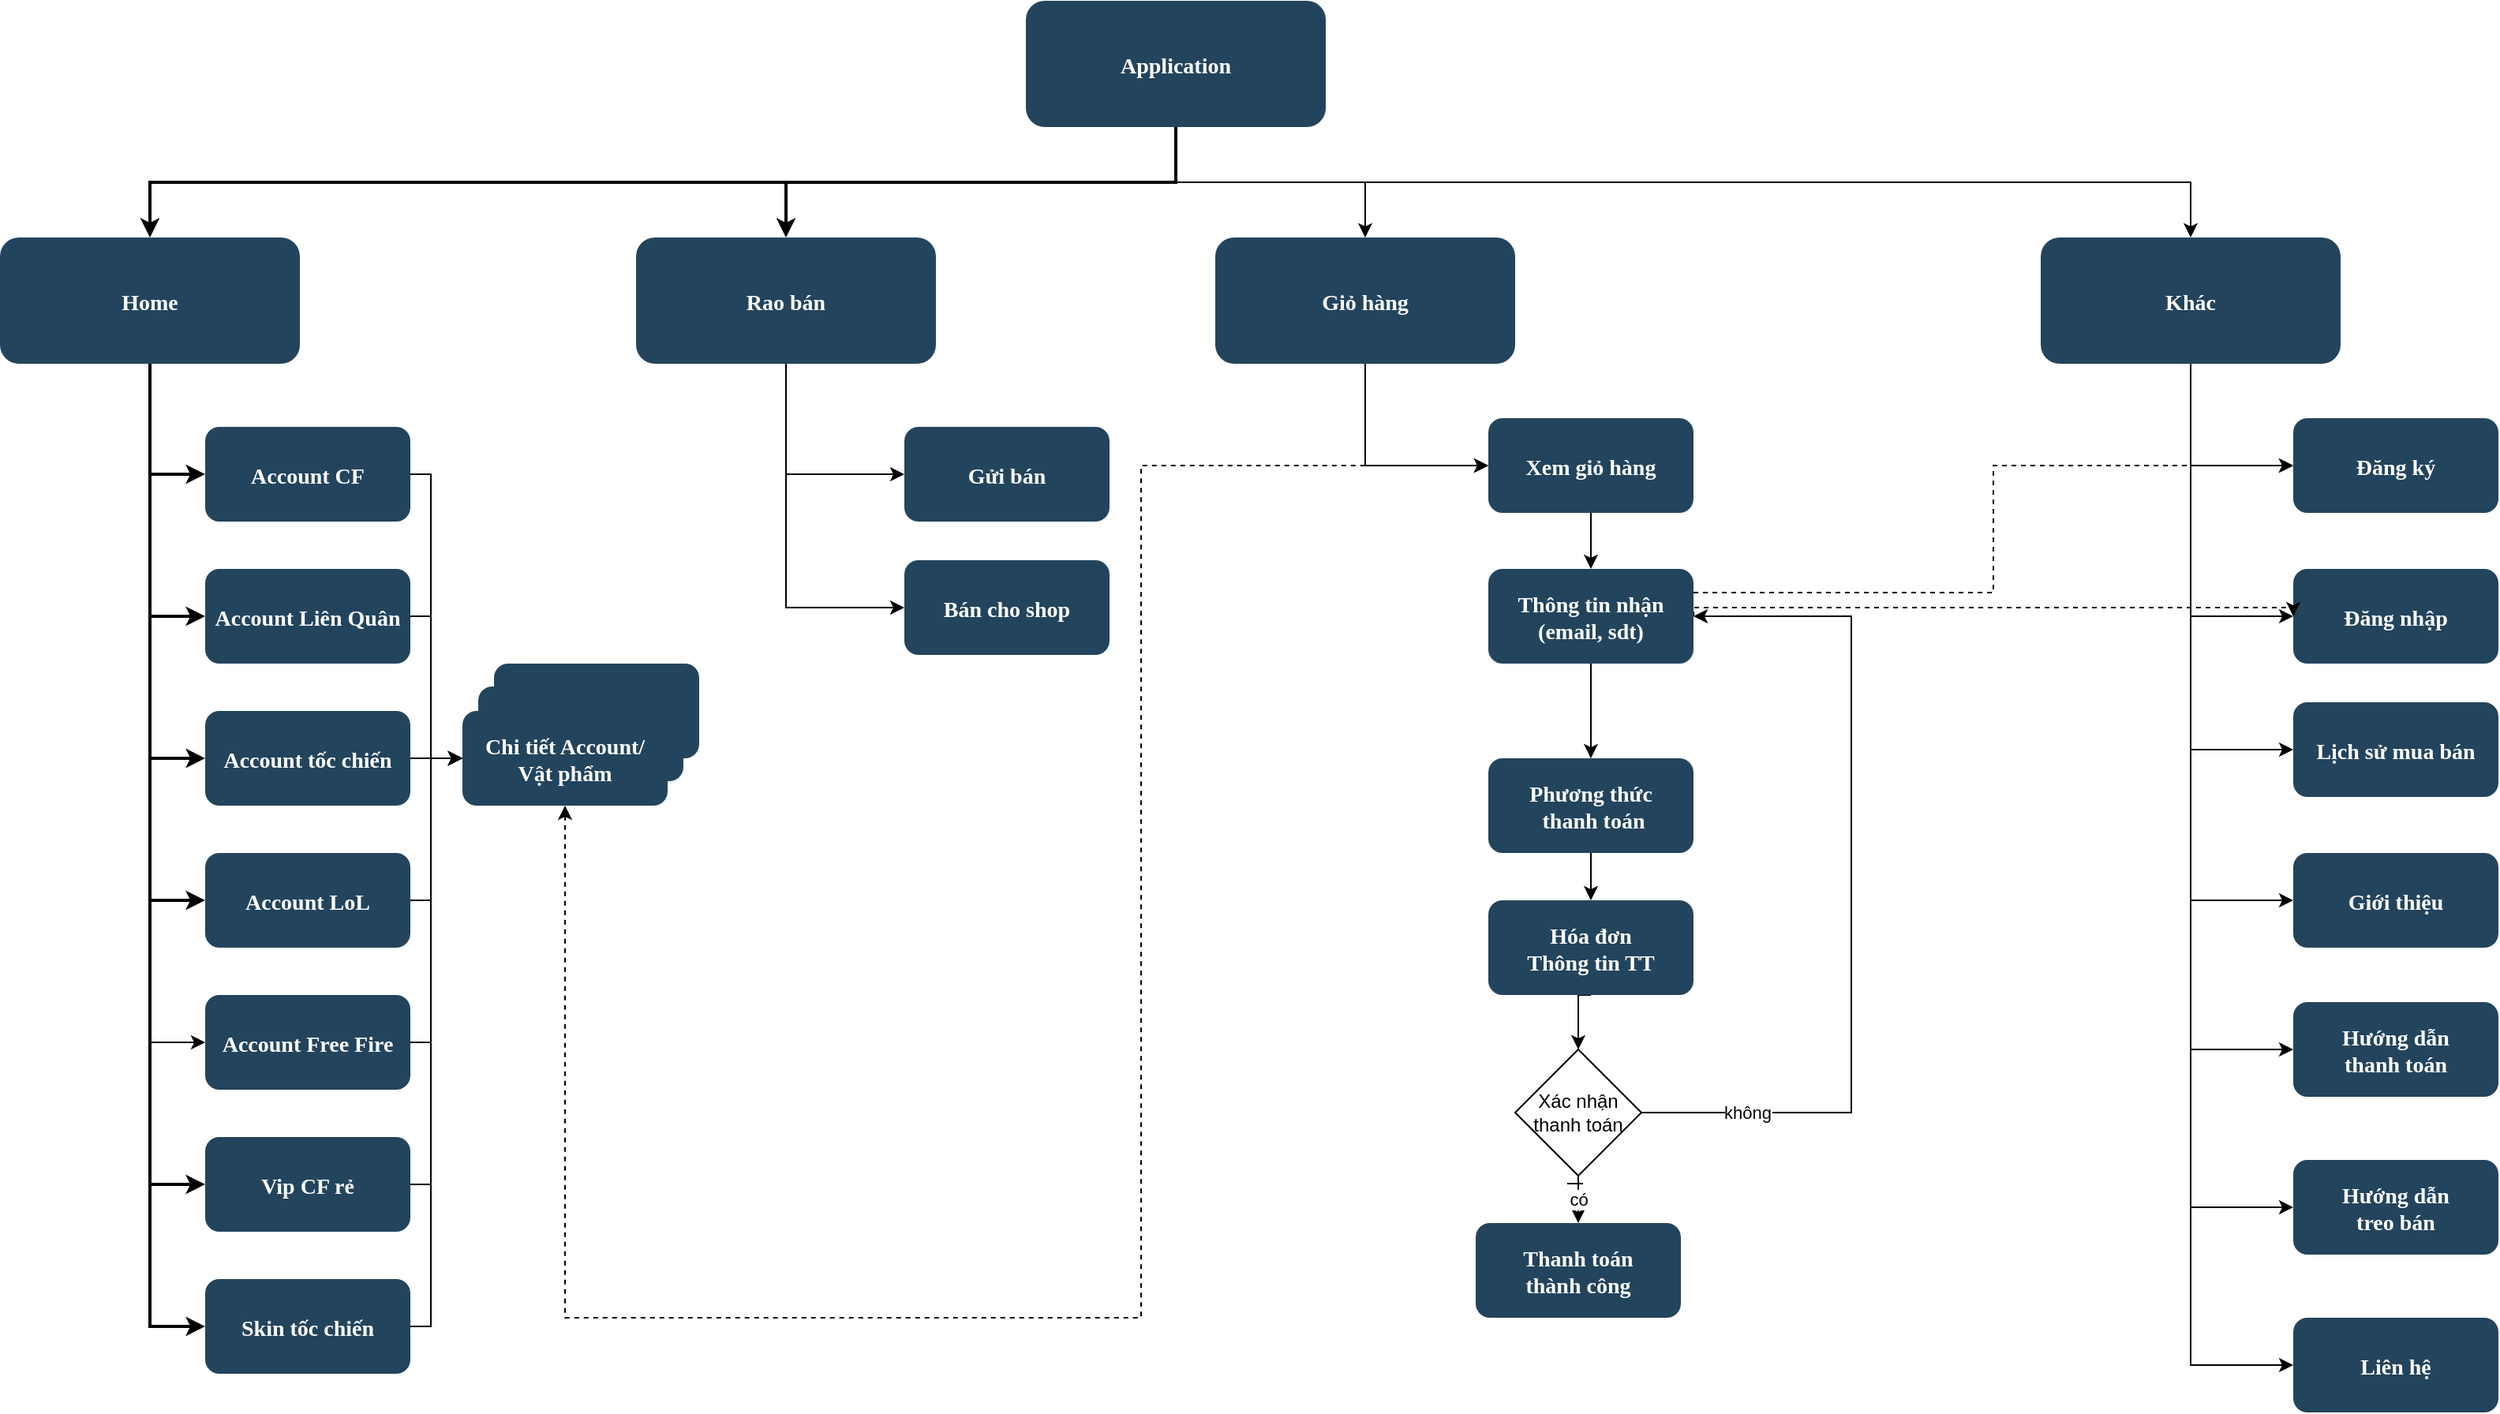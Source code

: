 <mxfile version="15.7.3" type="github"><diagram name="Page-1" id="2c0d36ab-eaac-3732-788b-9136903baeff"><mxGraphModel dx="1422" dy="705" grid="1" gridSize="10" guides="1" tooltips="1" connect="1" arrows="1" fold="1" page="1" pageScale="1.5" pageWidth="1169" pageHeight="827" background="none" math="0" shadow="0"><root><mxCell id="0"/><mxCell id="1" parent="0"/><mxCell id="h_92-QsrzLNE7TREopdE-125" style="edgeStyle=orthogonalEdgeStyle;rounded=0;orthogonalLoop=1;jettySize=auto;html=1;exitX=0.5;exitY=1;exitDx=0;exitDy=0;" parent="1" source="2" target="h_92-QsrzLNE7TREopdE-123" edge="1"><mxGeometry relative="1" as="geometry"/></mxCell><mxCell id="h_92-QsrzLNE7TREopdE-173" style="edgeStyle=orthogonalEdgeStyle;rounded=0;orthogonalLoop=1;jettySize=auto;html=1;exitX=0.5;exitY=1;exitDx=0;exitDy=0;entryX=0.5;entryY=0;entryDx=0;entryDy=0;" parent="1" source="2" target="h_92-QsrzLNE7TREopdE-171" edge="1"><mxGeometry relative="1" as="geometry"/></mxCell><mxCell id="2" value="Application" style="rounded=1;fillColor=#23445D;gradientColor=none;strokeColor=none;fontColor=#FFFFFF;fontStyle=1;fontFamily=Tahoma;fontSize=14" parent="1" vertex="1"><mxGeometry x="757" y="185.5" width="190" height="80" as="geometry"/></mxCell><mxCell id="h_92-QsrzLNE7TREopdE-161" style="edgeStyle=orthogonalEdgeStyle;rounded=0;orthogonalLoop=1;jettySize=auto;html=1;exitX=0.5;exitY=1;exitDx=0;exitDy=0;entryX=0;entryY=0.5;entryDx=0;entryDy=0;" parent="1" source="12" target="h_92-QsrzLNE7TREopdE-158" edge="1"><mxGeometry relative="1" as="geometry"/></mxCell><mxCell id="h_92-QsrzLNE7TREopdE-163" style="edgeStyle=orthogonalEdgeStyle;rounded=0;orthogonalLoop=1;jettySize=auto;html=1;exitX=0.5;exitY=1;exitDx=0;exitDy=0;entryX=0;entryY=0.5;entryDx=0;entryDy=0;" parent="1" source="12" target="h_92-QsrzLNE7TREopdE-159" edge="1"><mxGeometry relative="1" as="geometry"/></mxCell><mxCell id="12" value="Rao bán" style="rounded=1;fillColor=#23445D;gradientColor=none;strokeColor=none;fontColor=#FFFFFF;fontStyle=1;fontFamily=Tahoma;fontSize=14" parent="1" vertex="1"><mxGeometry x="510.0" y="335.5" width="190" height="80" as="geometry"/></mxCell><mxCell id="h_92-QsrzLNE7TREopdE-129" style="edgeStyle=orthogonalEdgeStyle;rounded=0;orthogonalLoop=1;jettySize=auto;html=1;exitX=0.5;exitY=1;exitDx=0;exitDy=0;entryX=0;entryY=0.5;entryDx=0;entryDy=0;" parent="1" source="13" target="h_92-QsrzLNE7TREopdE-127" edge="1"><mxGeometry relative="1" as="geometry"/></mxCell><mxCell id="13" value="Home" style="rounded=1;fillColor=#23445D;gradientColor=none;strokeColor=none;fontColor=#FFFFFF;fontStyle=1;fontFamily=Tahoma;fontSize=14" parent="1" vertex="1"><mxGeometry x="107" y="335.5" width="190" height="80" as="geometry"/></mxCell><mxCell id="h_92-QsrzLNE7TREopdE-135" style="edgeStyle=orthogonalEdgeStyle;rounded=0;orthogonalLoop=1;jettySize=auto;html=1;exitX=1;exitY=0.5;exitDx=0;exitDy=0;entryX=0;entryY=0.5;entryDx=0;entryDy=0;" parent="1" source="16" target="h_92-QsrzLNE7TREopdE-133" edge="1"><mxGeometry relative="1" as="geometry"><Array as="points"><mxPoint x="380" y="486"/><mxPoint x="380" y="666"/></Array></mxGeometry></mxCell><mxCell id="16" value="Account CF" style="rounded=1;fillColor=#23445D;gradientColor=none;strokeColor=none;fontColor=#FFFFFF;fontStyle=1;fontFamily=Tahoma;fontSize=14" parent="1" vertex="1"><mxGeometry x="237" y="455.5" width="130" height="60" as="geometry"/></mxCell><mxCell id="h_92-QsrzLNE7TREopdE-137" style="edgeStyle=orthogonalEdgeStyle;rounded=0;orthogonalLoop=1;jettySize=auto;html=1;exitX=1;exitY=0.5;exitDx=0;exitDy=0;entryX=0;entryY=0.5;entryDx=0;entryDy=0;" parent="1" source="17" target="h_92-QsrzLNE7TREopdE-133" edge="1"><mxGeometry relative="1" as="geometry"><Array as="points"><mxPoint x="380" y="576"/><mxPoint x="380" y="666"/></Array></mxGeometry></mxCell><mxCell id="17" value="Account Liên Quân" style="rounded=1;fillColor=#23445D;gradientColor=none;strokeColor=none;fontColor=#FFFFFF;fontStyle=1;fontFamily=Tahoma;fontSize=14" parent="1" vertex="1"><mxGeometry x="237" y="545.5" width="130" height="60" as="geometry"/></mxCell><mxCell id="h_92-QsrzLNE7TREopdE-139" style="edgeStyle=orthogonalEdgeStyle;rounded=0;orthogonalLoop=1;jettySize=auto;html=1;exitX=1;exitY=0.5;exitDx=0;exitDy=0;entryX=0;entryY=0.5;entryDx=0;entryDy=0;" parent="1" source="18" target="h_92-QsrzLNE7TREopdE-133" edge="1"><mxGeometry relative="1" as="geometry"/></mxCell><mxCell id="18" value="Account tốc chiến" style="rounded=1;fillColor=#23445D;gradientColor=none;strokeColor=none;fontColor=#FFFFFF;fontStyle=1;fontFamily=Tahoma;fontSize=14" parent="1" vertex="1"><mxGeometry x="237" y="635.5" width="130" height="60" as="geometry"/></mxCell><mxCell id="h_92-QsrzLNE7TREopdE-146" style="edgeStyle=orthogonalEdgeStyle;rounded=0;orthogonalLoop=1;jettySize=auto;html=1;exitX=1;exitY=0.5;exitDx=0;exitDy=0;entryX=0;entryY=0.5;entryDx=0;entryDy=0;" parent="1" source="19" target="h_92-QsrzLNE7TREopdE-133" edge="1"><mxGeometry relative="1" as="geometry"><Array as="points"><mxPoint x="380" y="756"/><mxPoint x="380" y="666"/></Array></mxGeometry></mxCell><mxCell id="19" value="Account LoL" style="rounded=1;fillColor=#23445D;gradientColor=none;strokeColor=none;fontColor=#FFFFFF;fontStyle=1;fontFamily=Tahoma;fontSize=14" parent="1" vertex="1"><mxGeometry x="237" y="725.5" width="130" height="60" as="geometry"/></mxCell><mxCell id="h_92-QsrzLNE7TREopdE-150" style="edgeStyle=orthogonalEdgeStyle;rounded=0;orthogonalLoop=1;jettySize=auto;html=1;exitX=1;exitY=0.5;exitDx=0;exitDy=0;entryX=0;entryY=0.5;entryDx=0;entryDy=0;" parent="1" source="20" target="h_92-QsrzLNE7TREopdE-133" edge="1"><mxGeometry relative="1" as="geometry"><Array as="points"><mxPoint x="380" y="936"/><mxPoint x="380" y="666"/></Array></mxGeometry></mxCell><mxCell id="20" value="Vip CF rẻ" style="rounded=1;fillColor=#23445D;gradientColor=none;strokeColor=none;fontColor=#FFFFFF;fontStyle=1;fontFamily=Tahoma;fontSize=14" parent="1" vertex="1"><mxGeometry x="237" y="905.5" width="130" height="60" as="geometry"/></mxCell><mxCell id="h_92-QsrzLNE7TREopdE-152" style="edgeStyle=orthogonalEdgeStyle;rounded=0;orthogonalLoop=1;jettySize=auto;html=1;exitX=1;exitY=0.5;exitDx=0;exitDy=0;entryX=0;entryY=0.5;entryDx=0;entryDy=0;" parent="1" source="23" target="h_92-QsrzLNE7TREopdE-133" edge="1"><mxGeometry relative="1" as="geometry"><Array as="points"><mxPoint x="380" y="1026"/><mxPoint x="380" y="666"/></Array></mxGeometry></mxCell><mxCell id="23" value="Skin tốc chiến" style="rounded=1;fillColor=#23445D;gradientColor=none;strokeColor=none;fontColor=#FFFFFF;fontStyle=1;fontFamily=Tahoma;fontSize=14" parent="1" vertex="1"><mxGeometry x="237" y="995.5" width="130" height="60" as="geometry"/></mxCell><mxCell id="59" value="" style="edgeStyle=elbowEdgeStyle;elbow=vertical;strokeWidth=2;rounded=0" parent="1" source="2" target="12" edge="1"><mxGeometry x="347" y="225.5" width="100" height="100" as="geometry"><mxPoint x="862.0" y="275.5" as="sourcePoint"/><mxPoint x="1467.0" y="345.5" as="targetPoint"/></mxGeometry></mxCell><mxCell id="61" value="" style="edgeStyle=elbowEdgeStyle;elbow=vertical;strokeWidth=2;rounded=0" parent="1" source="2" target="13" edge="1"><mxGeometry x="-23" y="135.5" width="100" height="100" as="geometry"><mxPoint x="-23" y="235.5" as="sourcePoint"/><mxPoint x="77" y="135.5" as="targetPoint"/></mxGeometry></mxCell><mxCell id="64" value="" style="edgeStyle=elbowEdgeStyle;elbow=horizontal;strokeWidth=2;rounded=0" parent="1" source="13" target="16" edge="1"><mxGeometry x="-23" y="135.5" width="100" height="100" as="geometry"><mxPoint x="-23" y="235.5" as="sourcePoint"/><mxPoint x="77" y="135.5" as="targetPoint"/><Array as="points"><mxPoint x="202" y="435.5"/></Array></mxGeometry></mxCell><mxCell id="65" value="" style="edgeStyle=elbowEdgeStyle;elbow=horizontal;strokeWidth=2;rounded=0" parent="1" source="13" target="17" edge="1"><mxGeometry x="-23" y="135.5" width="100" height="100" as="geometry"><mxPoint x="-23" y="235.5" as="sourcePoint"/><mxPoint x="77" y="135.5" as="targetPoint"/><Array as="points"><mxPoint x="202" y="475.5"/></Array></mxGeometry></mxCell><mxCell id="66" value="" style="edgeStyle=elbowEdgeStyle;elbow=horizontal;strokeWidth=2;rounded=0" parent="1" source="13" target="18" edge="1"><mxGeometry x="-23" y="135.5" width="100" height="100" as="geometry"><mxPoint x="-23" y="235.5" as="sourcePoint"/><mxPoint x="77" y="135.5" as="targetPoint"/><Array as="points"><mxPoint x="202" y="525.5"/></Array></mxGeometry></mxCell><mxCell id="67" value="" style="edgeStyle=elbowEdgeStyle;elbow=horizontal;strokeWidth=2;rounded=0" parent="1" source="13" target="19" edge="1"><mxGeometry x="-23" y="135.5" width="100" height="100" as="geometry"><mxPoint x="-23" y="235.5" as="sourcePoint"/><mxPoint x="77" y="135.5" as="targetPoint"/><Array as="points"><mxPoint x="202" y="575.5"/></Array></mxGeometry></mxCell><mxCell id="68" value="" style="edgeStyle=elbowEdgeStyle;elbow=horizontal;strokeWidth=2;rounded=0" parent="1" source="13" target="20" edge="1"><mxGeometry x="-23" y="135.5" width="100" height="100" as="geometry"><mxPoint x="-23" y="235.5" as="sourcePoint"/><mxPoint x="77" y="135.5" as="targetPoint"/><Array as="points"><mxPoint x="202" y="615.5"/></Array></mxGeometry></mxCell><mxCell id="69" value="" style="edgeStyle=elbowEdgeStyle;elbow=horizontal;strokeWidth=2;rounded=0" parent="1" source="13" target="23" edge="1"><mxGeometry x="-23" y="135.5" width="100" height="100" as="geometry"><mxPoint x="-23" y="235.5" as="sourcePoint"/><mxPoint x="77" y="135.5" as="targetPoint"/><Array as="points"><mxPoint x="202" y="665.5"/></Array></mxGeometry></mxCell><mxCell id="h_92-QsrzLNE7TREopdE-168" style="edgeStyle=orthogonalEdgeStyle;rounded=0;orthogonalLoop=1;jettySize=auto;html=1;exitX=0.5;exitY=1;exitDx=0;exitDy=0;entryX=0;entryY=0.5;entryDx=0;entryDy=0;" parent="1" source="h_92-QsrzLNE7TREopdE-123" target="h_92-QsrzLNE7TREopdE-164" edge="1"><mxGeometry relative="1" as="geometry"/></mxCell><mxCell id="h_92-QsrzLNE7TREopdE-169" style="edgeStyle=orthogonalEdgeStyle;rounded=0;orthogonalLoop=1;jettySize=auto;html=1;exitX=0.5;exitY=1;exitDx=0;exitDy=0;entryX=0;entryY=0.5;entryDx=0;entryDy=0;" parent="1" source="h_92-QsrzLNE7TREopdE-123" target="h_92-QsrzLNE7TREopdE-165" edge="1"><mxGeometry relative="1" as="geometry"/></mxCell><mxCell id="h_92-QsrzLNE7TREopdE-170" style="edgeStyle=orthogonalEdgeStyle;rounded=0;orthogonalLoop=1;jettySize=auto;html=1;exitX=0.5;exitY=1;exitDx=0;exitDy=0;entryX=0;entryY=0.5;entryDx=0;entryDy=0;" parent="1" source="h_92-QsrzLNE7TREopdE-123" target="h_92-QsrzLNE7TREopdE-166" edge="1"><mxGeometry relative="1" as="geometry"/></mxCell><mxCell id="v1MeaObjgD6fHcPzUtUq-77" style="edgeStyle=orthogonalEdgeStyle;rounded=0;orthogonalLoop=1;jettySize=auto;html=1;exitX=0.5;exitY=1;exitDx=0;exitDy=0;entryX=0;entryY=0.5;entryDx=0;entryDy=0;" edge="1" parent="1" source="h_92-QsrzLNE7TREopdE-123" target="v1MeaObjgD6fHcPzUtUq-73"><mxGeometry relative="1" as="geometry"/></mxCell><mxCell id="v1MeaObjgD6fHcPzUtUq-78" style="edgeStyle=orthogonalEdgeStyle;rounded=0;orthogonalLoop=1;jettySize=auto;html=1;exitX=0.5;exitY=1;exitDx=0;exitDy=0;entryX=0;entryY=0.5;entryDx=0;entryDy=0;" edge="1" parent="1" source="h_92-QsrzLNE7TREopdE-123" target="v1MeaObjgD6fHcPzUtUq-75"><mxGeometry relative="1" as="geometry"/></mxCell><mxCell id="v1MeaObjgD6fHcPzUtUq-79" style="edgeStyle=orthogonalEdgeStyle;rounded=0;orthogonalLoop=1;jettySize=auto;html=1;exitX=0.5;exitY=1;exitDx=0;exitDy=0;entryX=0;entryY=0.5;entryDx=0;entryDy=0;" edge="1" parent="1" source="h_92-QsrzLNE7TREopdE-123" target="v1MeaObjgD6fHcPzUtUq-76"><mxGeometry relative="1" as="geometry"/></mxCell><mxCell id="v1MeaObjgD6fHcPzUtUq-80" style="edgeStyle=orthogonalEdgeStyle;rounded=0;orthogonalLoop=1;jettySize=auto;html=1;exitX=0.5;exitY=1;exitDx=0;exitDy=0;entryX=0;entryY=0.5;entryDx=0;entryDy=0;" edge="1" parent="1" source="h_92-QsrzLNE7TREopdE-123" target="v1MeaObjgD6fHcPzUtUq-74"><mxGeometry relative="1" as="geometry"/></mxCell><mxCell id="h_92-QsrzLNE7TREopdE-123" value="Khác" style="rounded=1;fillColor=#23445D;gradientColor=none;strokeColor=none;fontColor=#FFFFFF;fontStyle=1;fontFamily=Tahoma;fontSize=14" parent="1" vertex="1"><mxGeometry x="1400.0" y="335.5" width="190" height="80" as="geometry"/></mxCell><mxCell id="h_92-QsrzLNE7TREopdE-148" style="edgeStyle=orthogonalEdgeStyle;rounded=0;orthogonalLoop=1;jettySize=auto;html=1;exitX=1;exitY=0.5;exitDx=0;exitDy=0;entryX=0;entryY=0.5;entryDx=0;entryDy=0;" parent="1" source="h_92-QsrzLNE7TREopdE-127" target="h_92-QsrzLNE7TREopdE-133" edge="1"><mxGeometry relative="1" as="geometry"><Array as="points"><mxPoint x="380" y="846"/><mxPoint x="380" y="666"/></Array></mxGeometry></mxCell><mxCell id="h_92-QsrzLNE7TREopdE-127" value="Account Free Fire" style="rounded=1;fillColor=#23445D;gradientColor=none;strokeColor=none;fontColor=#FFFFFF;fontStyle=1;fontFamily=Tahoma;fontSize=14" parent="1" vertex="1"><mxGeometry x="237" y="815.5" width="130" height="60" as="geometry"/></mxCell><mxCell id="h_92-QsrzLNE7TREopdE-131" value="" style="rounded=1;fillColor=#23445D;gradientColor=none;strokeColor=none;fontColor=#FFFFFF;fontStyle=1;fontFamily=Tahoma;fontSize=14" parent="1" vertex="1"><mxGeometry x="420" y="605.5" width="130" height="60" as="geometry"/></mxCell><mxCell id="h_92-QsrzLNE7TREopdE-132" value="" style="rounded=1;fillColor=#23445D;gradientColor=none;strokeColor=none;fontColor=#FFFFFF;fontStyle=1;fontFamily=Tahoma;fontSize=14" parent="1" vertex="1"><mxGeometry x="410" y="620" width="130" height="60" as="geometry"/></mxCell><mxCell id="h_92-QsrzLNE7TREopdE-133" value="Chi tiết Account/&#10;Vật phẩm" style="rounded=1;fillColor=#23445D;gradientColor=none;strokeColor=none;fontColor=#FFFFFF;fontStyle=1;fontFamily=Tahoma;fontSize=14" parent="1" vertex="1"><mxGeometry x="400" y="635.5" width="130" height="60" as="geometry"/></mxCell><mxCell id="h_92-QsrzLNE7TREopdE-158" value="Gửi bán" style="rounded=1;fillColor=#23445D;gradientColor=none;strokeColor=none;fontColor=#FFFFFF;fontStyle=1;fontFamily=Tahoma;fontSize=14" parent="1" vertex="1"><mxGeometry x="680" y="455.5" width="130" height="60" as="geometry"/></mxCell><mxCell id="h_92-QsrzLNE7TREopdE-159" value="Bán cho shop" style="rounded=1;fillColor=#23445D;gradientColor=none;strokeColor=none;fontColor=#FFFFFF;fontStyle=1;fontFamily=Tahoma;fontSize=14" parent="1" vertex="1"><mxGeometry x="680" y="540" width="130" height="60" as="geometry"/></mxCell><mxCell id="h_92-QsrzLNE7TREopdE-164" value="Đăng ký" style="rounded=1;fillColor=#23445D;gradientColor=none;strokeColor=none;fontColor=#FFFFFF;fontStyle=1;fontFamily=Tahoma;fontSize=14" parent="1" vertex="1"><mxGeometry x="1560" y="450" width="130" height="60" as="geometry"/></mxCell><mxCell id="h_92-QsrzLNE7TREopdE-165" value="Đăng nhập" style="rounded=1;fillColor=#23445D;gradientColor=none;strokeColor=none;fontColor=#FFFFFF;fontStyle=1;fontFamily=Tahoma;fontSize=14" parent="1" vertex="1"><mxGeometry x="1560" y="545.5" width="130" height="60" as="geometry"/></mxCell><mxCell id="h_92-QsrzLNE7TREopdE-166" value="Lịch sử mua bán" style="rounded=1;fillColor=#23445D;gradientColor=none;strokeColor=none;fontColor=#FFFFFF;fontStyle=1;fontFamily=Tahoma;fontSize=14" parent="1" vertex="1"><mxGeometry x="1560" y="630" width="130" height="60" as="geometry"/></mxCell><mxCell id="h_92-QsrzLNE7TREopdE-186" style="edgeStyle=orthogonalEdgeStyle;rounded=0;orthogonalLoop=1;jettySize=auto;html=1;exitX=0.5;exitY=1;exitDx=0;exitDy=0;entryX=0;entryY=0.5;entryDx=0;entryDy=0;" parent="1" source="h_92-QsrzLNE7TREopdE-171" target="h_92-QsrzLNE7TREopdE-174" edge="1"><mxGeometry relative="1" as="geometry"/></mxCell><mxCell id="h_92-QsrzLNE7TREopdE-171" value="Giỏ hàng" style="rounded=1;fillColor=#23445D;gradientColor=none;strokeColor=none;fontColor=#FFFFFF;fontStyle=1;fontFamily=Tahoma;fontSize=14" parent="1" vertex="1"><mxGeometry x="877.0" y="335.5" width="190" height="80" as="geometry"/></mxCell><mxCell id="h_92-QsrzLNE7TREopdE-194" style="edgeStyle=orthogonalEdgeStyle;rounded=0;orthogonalLoop=1;jettySize=auto;html=1;exitX=0.5;exitY=1;exitDx=0;exitDy=0;entryX=0.5;entryY=0;entryDx=0;entryDy=0;" parent="1" source="h_92-QsrzLNE7TREopdE-174" target="h_92-QsrzLNE7TREopdE-187" edge="1"><mxGeometry relative="1" as="geometry"/></mxCell><mxCell id="h_92-QsrzLNE7TREopdE-174" value="Xem giỏ hàng" style="rounded=1;fillColor=#23445D;gradientColor=none;strokeColor=none;fontColor=#FFFFFF;fontStyle=1;fontFamily=Tahoma;fontSize=14" parent="1" vertex="1"><mxGeometry x="1050" y="450" width="130" height="60" as="geometry"/></mxCell><mxCell id="h_92-QsrzLNE7TREopdE-184" value="" style="endArrow=classic;startArrow=classic;html=1;rounded=0;dashed=1;exitX=0.5;exitY=1;exitDx=0;exitDy=0;entryX=0;entryY=0.5;entryDx=0;entryDy=0;" parent="1" source="h_92-QsrzLNE7TREopdE-133" target="h_92-QsrzLNE7TREopdE-174" edge="1"><mxGeometry width="50" height="50" relative="1" as="geometry"><mxPoint x="990" y="760" as="sourcePoint"/><mxPoint x="990" y="540" as="targetPoint"/><Array as="points"><mxPoint x="465" y="1020"/><mxPoint x="830" y="1020"/><mxPoint x="830" y="910"/><mxPoint x="830" y="740"/><mxPoint x="830" y="480"/></Array></mxGeometry></mxCell><mxCell id="h_92-QsrzLNE7TREopdE-191" style="edgeStyle=orthogonalEdgeStyle;rounded=0;orthogonalLoop=1;jettySize=auto;html=1;exitX=1;exitY=0.25;exitDx=0;exitDy=0;entryX=0;entryY=0.5;entryDx=0;entryDy=0;dashed=1;" parent="1" source="h_92-QsrzLNE7TREopdE-187" target="h_92-QsrzLNE7TREopdE-164" edge="1"><mxGeometry relative="1" as="geometry"/></mxCell><mxCell id="h_92-QsrzLNE7TREopdE-192" style="edgeStyle=orthogonalEdgeStyle;rounded=0;orthogonalLoop=1;jettySize=auto;html=1;exitX=1;exitY=0.5;exitDx=0;exitDy=0;dashed=1;entryX=0;entryY=0.5;entryDx=0;entryDy=0;" parent="1" source="h_92-QsrzLNE7TREopdE-187" target="h_92-QsrzLNE7TREopdE-165" edge="1"><mxGeometry relative="1" as="geometry"><mxPoint x="1410" y="640" as="targetPoint"/><Array as="points"><mxPoint x="1180" y="570"/><mxPoint x="1560" y="570"/></Array></mxGeometry></mxCell><mxCell id="h_92-QsrzLNE7TREopdE-197" style="edgeStyle=orthogonalEdgeStyle;rounded=0;orthogonalLoop=1;jettySize=auto;html=1;exitX=0.5;exitY=1;exitDx=0;exitDy=0;startArrow=none;" parent="1" source="h_92-QsrzLNE7TREopdE-208" target="h_92-QsrzLNE7TREopdE-195" edge="1"><mxGeometry relative="1" as="geometry"/></mxCell><mxCell id="h_92-QsrzLNE7TREopdE-214" style="edgeStyle=orthogonalEdgeStyle;rounded=0;orthogonalLoop=1;jettySize=auto;html=1;exitX=0.5;exitY=1;exitDx=0;exitDy=0;entryX=0.5;entryY=0;entryDx=0;entryDy=0;" parent="1" source="h_92-QsrzLNE7TREopdE-187" target="h_92-QsrzLNE7TREopdE-208" edge="1"><mxGeometry relative="1" as="geometry"/></mxCell><mxCell id="h_92-QsrzLNE7TREopdE-187" value="Thông tin nhận&#10;(email, sdt)" style="rounded=1;fillColor=#23445D;gradientColor=none;strokeColor=none;fontColor=#FFFFFF;fontStyle=1;fontFamily=Tahoma;fontSize=14" parent="1" vertex="1"><mxGeometry x="1050" y="545.5" width="130" height="60" as="geometry"/></mxCell><mxCell id="h_92-QsrzLNE7TREopdE-202" style="edgeStyle=orthogonalEdgeStyle;rounded=0;orthogonalLoop=1;jettySize=auto;html=1;exitX=0.5;exitY=1;exitDx=0;exitDy=0;entryX=0.5;entryY=0;entryDx=0;entryDy=0;" parent="1" source="h_92-QsrzLNE7TREopdE-195" target="h_92-QsrzLNE7TREopdE-201" edge="1"><mxGeometry relative="1" as="geometry"/></mxCell><mxCell id="h_92-QsrzLNE7TREopdE-198" value="Thanh toán&#10;thành công" style="rounded=1;fillColor=#23445D;gradientColor=none;strokeColor=none;fontColor=#FFFFFF;fontStyle=1;fontFamily=Tahoma;fontSize=14" parent="1" vertex="1"><mxGeometry x="1042" y="960" width="130" height="60" as="geometry"/></mxCell><mxCell id="h_92-QsrzLNE7TREopdE-204" value="có" style="edgeStyle=orthogonalEdgeStyle;rounded=0;orthogonalLoop=1;jettySize=auto;html=1;exitX=0.5;exitY=1;exitDx=0;exitDy=0;entryX=0.5;entryY=0;entryDx=0;entryDy=0;" parent="1" source="h_92-QsrzLNE7TREopdE-201" target="h_92-QsrzLNE7TREopdE-198" edge="1"><mxGeometry relative="1" as="geometry"/></mxCell><mxCell id="h_92-QsrzLNE7TREopdE-205" style="edgeStyle=orthogonalEdgeStyle;rounded=0;orthogonalLoop=1;jettySize=auto;html=1;exitX=1;exitY=0.5;exitDx=0;exitDy=0;entryX=1;entryY=0.5;entryDx=0;entryDy=0;" parent="1" source="h_92-QsrzLNE7TREopdE-201" target="h_92-QsrzLNE7TREopdE-187" edge="1"><mxGeometry relative="1" as="geometry"><Array as="points"><mxPoint x="1280" y="890"/><mxPoint x="1280" y="576"/></Array></mxGeometry></mxCell><mxCell id="h_92-QsrzLNE7TREopdE-207" value="không" style="edgeLabel;html=1;align=center;verticalAlign=middle;resizable=0;points=[];" parent="h_92-QsrzLNE7TREopdE-205" vertex="1" connectable="0"><mxGeometry x="-0.642" y="2" relative="1" as="geometry"><mxPoint x="-31" y="2" as="offset"/></mxGeometry></mxCell><mxCell id="h_92-QsrzLNE7TREopdE-201" value="Xác nhận&lt;br&gt;thanh toán" style="rhombus;whiteSpace=wrap;html=1;" parent="1" vertex="1"><mxGeometry x="1067" y="850" width="80" height="80" as="geometry"/></mxCell><mxCell id="h_92-QsrzLNE7TREopdE-208" value="Phương thức&#10; thanh toán" style="rounded=1;fillColor=#23445D;gradientColor=none;strokeColor=none;fontColor=#FFFFFF;fontStyle=1;fontFamily=Tahoma;fontSize=14" parent="1" vertex="1"><mxGeometry x="1050" y="665.5" width="130" height="60" as="geometry"/></mxCell><mxCell id="h_92-QsrzLNE7TREopdE-195" value="Hóa đơn&#10;Thông tin TT" style="rounded=1;fillColor=#23445D;gradientColor=none;strokeColor=none;fontColor=#FFFFFF;fontStyle=1;fontFamily=Tahoma;fontSize=14" parent="1" vertex="1"><mxGeometry x="1050" y="755.5" width="130" height="60" as="geometry"/></mxCell><mxCell id="h_92-QsrzLNE7TREopdE-215" value="" style="endArrow=none;html=1;rounded=0;" parent="1" edge="1"><mxGeometry width="50" height="50" relative="1" as="geometry"><mxPoint x="1100" y="935" as="sourcePoint"/><mxPoint x="1110" y="935" as="targetPoint"/></mxGeometry></mxCell><mxCell id="v1MeaObjgD6fHcPzUtUq-73" value="Giới thiệu" style="rounded=1;fillColor=#23445D;gradientColor=none;strokeColor=none;fontColor=#FFFFFF;fontStyle=1;fontFamily=Tahoma;fontSize=14" vertex="1" parent="1"><mxGeometry x="1560" y="725.5" width="130" height="60" as="geometry"/></mxCell><mxCell id="v1MeaObjgD6fHcPzUtUq-74" value="Liên hệ" style="rounded=1;fillColor=#23445D;gradientColor=none;strokeColor=none;fontColor=#FFFFFF;fontStyle=1;fontFamily=Tahoma;fontSize=14" vertex="1" parent="1"><mxGeometry x="1560" y="1020" width="130" height="60" as="geometry"/></mxCell><mxCell id="v1MeaObjgD6fHcPzUtUq-75" value="Hướng dẫn&#10;thanh toán" style="rounded=1;fillColor=#23445D;gradientColor=none;strokeColor=none;fontColor=#FFFFFF;fontStyle=1;fontFamily=Tahoma;fontSize=14" vertex="1" parent="1"><mxGeometry x="1560" y="820" width="130" height="60" as="geometry"/></mxCell><mxCell id="v1MeaObjgD6fHcPzUtUq-76" value="Hướng dẫn&#10;treo bán" style="rounded=1;fillColor=#23445D;gradientColor=none;strokeColor=none;fontColor=#FFFFFF;fontStyle=1;fontFamily=Tahoma;fontSize=14" vertex="1" parent="1"><mxGeometry x="1560" y="920" width="130" height="60" as="geometry"/></mxCell></root></mxGraphModel></diagram></mxfile>